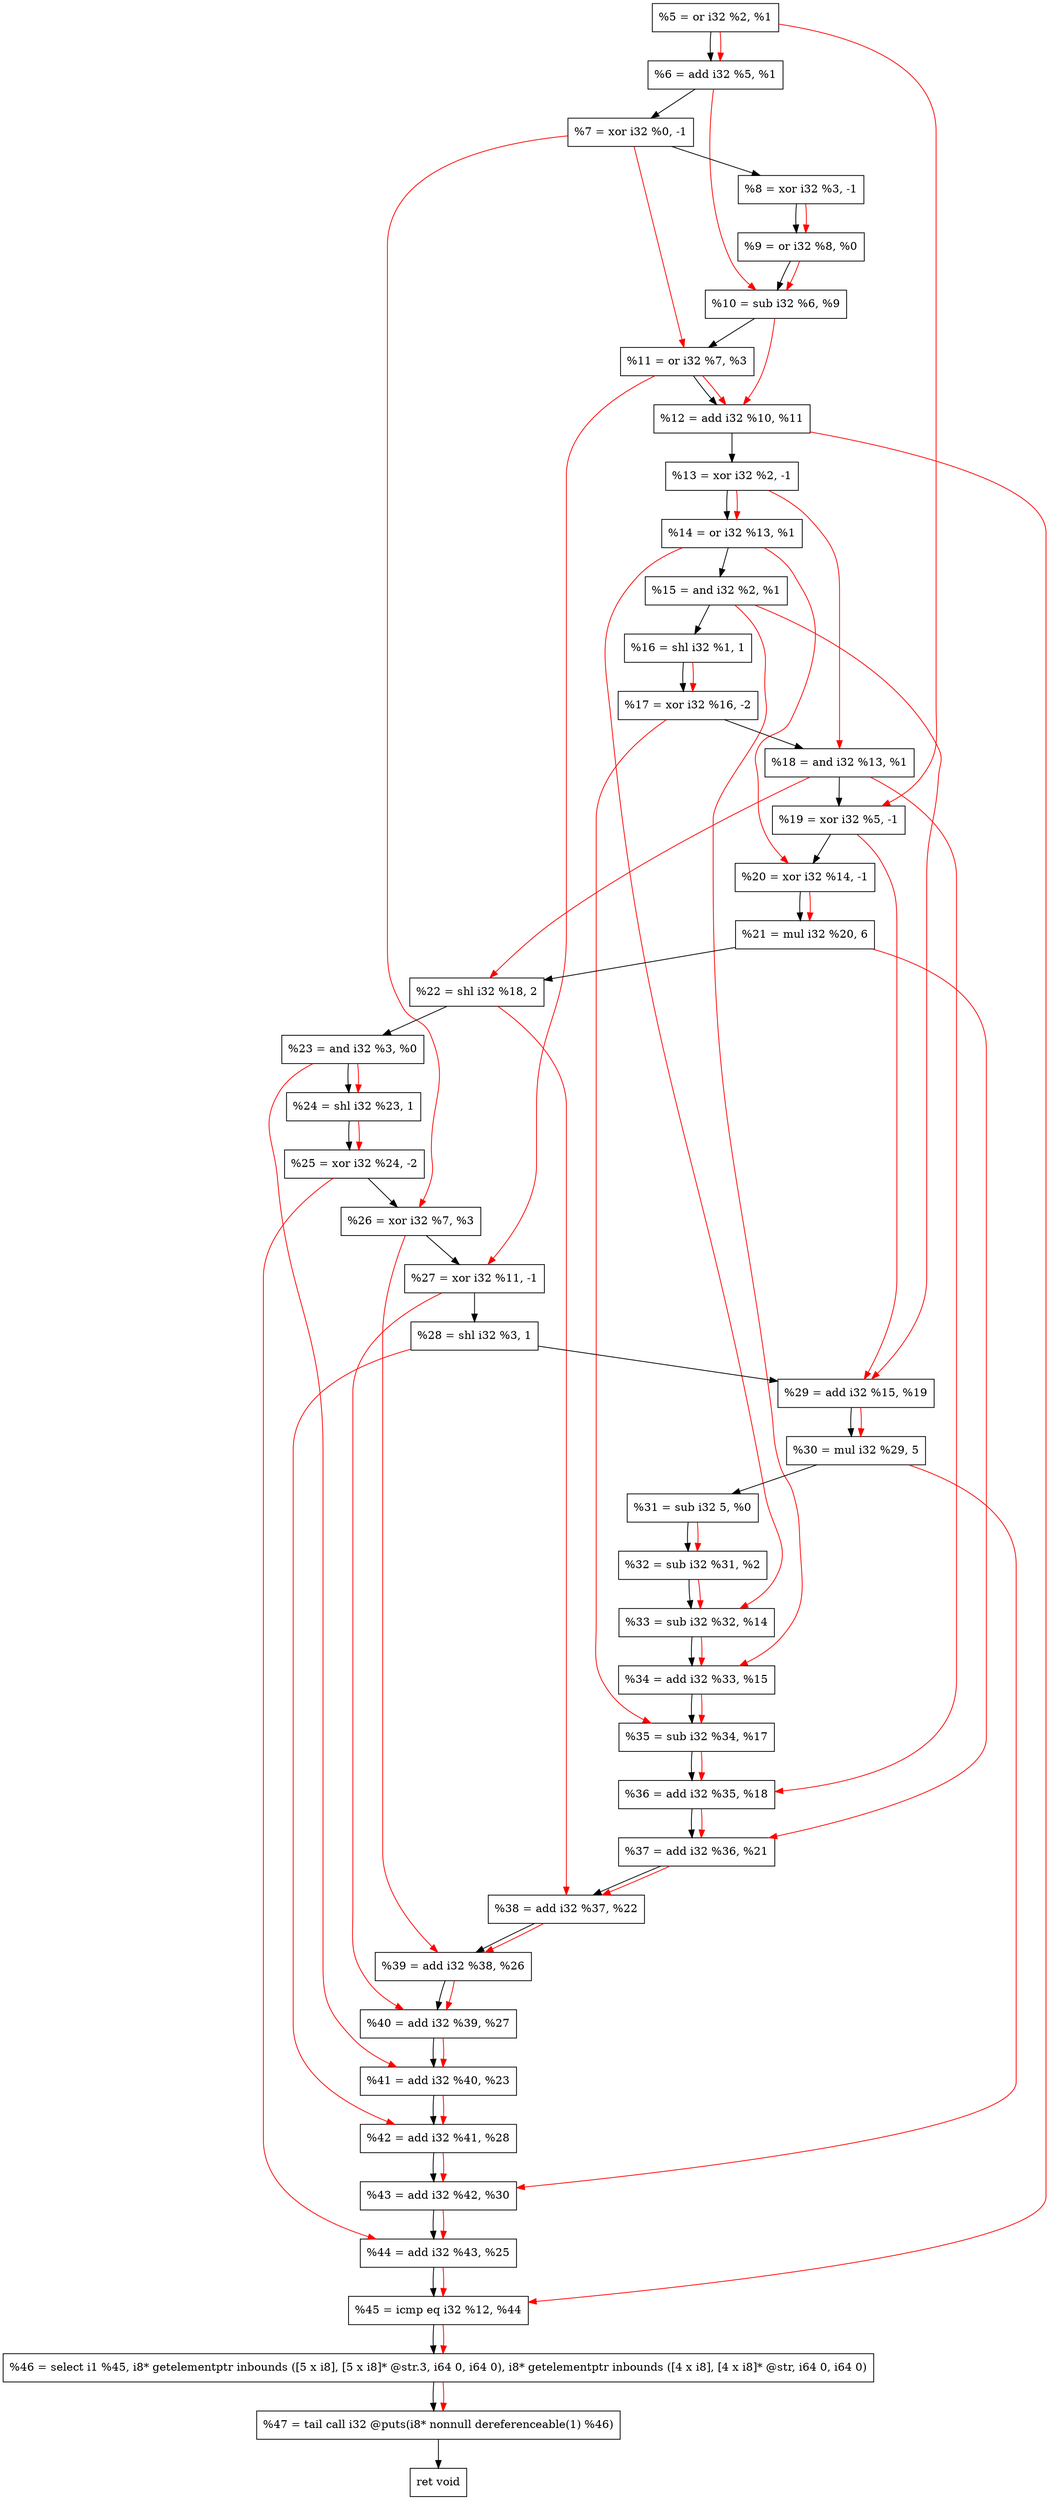 digraph "DFG for'crackme' function" {
	Node0x1158b40[shape=record, label="  %5 = or i32 %2, %1"];
	Node0x1158bb0[shape=record, label="  %6 = add i32 %5, %1"];
	Node0x1159230[shape=record, label="  %7 = xor i32 %0, -1"];
	Node0x11592a0[shape=record, label="  %8 = xor i32 %3, -1"];
	Node0x1159310[shape=record, label="  %9 = or i32 %8, %0"];
	Node0x1159380[shape=record, label="  %10 = sub i32 %6, %9"];
	Node0x11593f0[shape=record, label="  %11 = or i32 %7, %3"];
	Node0x1159460[shape=record, label="  %12 = add i32 %10, %11"];
	Node0x11594d0[shape=record, label="  %13 = xor i32 %2, -1"];
	Node0x1159540[shape=record, label="  %14 = or i32 %13, %1"];
	Node0x11595b0[shape=record, label="  %15 = and i32 %2, %1"];
	Node0x1159650[shape=record, label="  %16 = shl i32 %1, 1"];
	Node0x11596f0[shape=record, label="  %17 = xor i32 %16, -2"];
	Node0x1159760[shape=record, label="  %18 = and i32 %13, %1"];
	Node0x11597d0[shape=record, label="  %19 = xor i32 %5, -1"];
	Node0x1159840[shape=record, label="  %20 = xor i32 %14, -1"];
	Node0x11598e0[shape=record, label="  %21 = mul i32 %20, 6"];
	Node0x1159980[shape=record, label="  %22 = shl i32 %18, 2"];
	Node0x11599f0[shape=record, label="  %23 = and i32 %3, %0"];
	Node0x1159a60[shape=record, label="  %24 = shl i32 %23, 1"];
	Node0x1159ad0[shape=record, label="  %25 = xor i32 %24, -2"];
	Node0x1159b40[shape=record, label="  %26 = xor i32 %7, %3"];
	Node0x1159bb0[shape=record, label="  %27 = xor i32 %11, -1"];
	Node0x1159c20[shape=record, label="  %28 = shl i32 %3, 1"];
	Node0x1159c90[shape=record, label="  %29 = add i32 %15, %19"];
	Node0x1159d30[shape=record, label="  %30 = mul i32 %29, 5"];
	Node0x1159da0[shape=record, label="  %31 = sub i32 5, %0"];
	Node0x1159e10[shape=record, label="  %32 = sub i32 %31, %2"];
	Node0x115a090[shape=record, label="  %33 = sub i32 %32, %14"];
	Node0x115a100[shape=record, label="  %34 = add i32 %33, %15"];
	Node0x115a170[shape=record, label="  %35 = sub i32 %34, %17"];
	Node0x115a1e0[shape=record, label="  %36 = add i32 %35, %18"];
	Node0x115a250[shape=record, label="  %37 = add i32 %36, %21"];
	Node0x115a2c0[shape=record, label="  %38 = add i32 %37, %22"];
	Node0x115a330[shape=record, label="  %39 = add i32 %38, %26"];
	Node0x115a3a0[shape=record, label="  %40 = add i32 %39, %27"];
	Node0x115a410[shape=record, label="  %41 = add i32 %40, %23"];
	Node0x115a480[shape=record, label="  %42 = add i32 %41, %28"];
	Node0x115a4f0[shape=record, label="  %43 = add i32 %42, %30"];
	Node0x115a560[shape=record, label="  %44 = add i32 %43, %25"];
	Node0x115a5d0[shape=record, label="  %45 = icmp eq i32 %12, %44"];
	Node0x10f9268[shape=record, label="  %46 = select i1 %45, i8* getelementptr inbounds ([5 x i8], [5 x i8]* @str.3, i64 0, i64 0), i8* getelementptr inbounds ([4 x i8], [4 x i8]* @str, i64 0, i64 0)"];
	Node0x115aa70[shape=record, label="  %47 = tail call i32 @puts(i8* nonnull dereferenceable(1) %46)"];
	Node0x115aac0[shape=record, label="  ret void"];
	Node0x1158b40 -> Node0x1158bb0;
	Node0x1158bb0 -> Node0x1159230;
	Node0x1159230 -> Node0x11592a0;
	Node0x11592a0 -> Node0x1159310;
	Node0x1159310 -> Node0x1159380;
	Node0x1159380 -> Node0x11593f0;
	Node0x11593f0 -> Node0x1159460;
	Node0x1159460 -> Node0x11594d0;
	Node0x11594d0 -> Node0x1159540;
	Node0x1159540 -> Node0x11595b0;
	Node0x11595b0 -> Node0x1159650;
	Node0x1159650 -> Node0x11596f0;
	Node0x11596f0 -> Node0x1159760;
	Node0x1159760 -> Node0x11597d0;
	Node0x11597d0 -> Node0x1159840;
	Node0x1159840 -> Node0x11598e0;
	Node0x11598e0 -> Node0x1159980;
	Node0x1159980 -> Node0x11599f0;
	Node0x11599f0 -> Node0x1159a60;
	Node0x1159a60 -> Node0x1159ad0;
	Node0x1159ad0 -> Node0x1159b40;
	Node0x1159b40 -> Node0x1159bb0;
	Node0x1159bb0 -> Node0x1159c20;
	Node0x1159c20 -> Node0x1159c90;
	Node0x1159c90 -> Node0x1159d30;
	Node0x1159d30 -> Node0x1159da0;
	Node0x1159da0 -> Node0x1159e10;
	Node0x1159e10 -> Node0x115a090;
	Node0x115a090 -> Node0x115a100;
	Node0x115a100 -> Node0x115a170;
	Node0x115a170 -> Node0x115a1e0;
	Node0x115a1e0 -> Node0x115a250;
	Node0x115a250 -> Node0x115a2c0;
	Node0x115a2c0 -> Node0x115a330;
	Node0x115a330 -> Node0x115a3a0;
	Node0x115a3a0 -> Node0x115a410;
	Node0x115a410 -> Node0x115a480;
	Node0x115a480 -> Node0x115a4f0;
	Node0x115a4f0 -> Node0x115a560;
	Node0x115a560 -> Node0x115a5d0;
	Node0x115a5d0 -> Node0x10f9268;
	Node0x10f9268 -> Node0x115aa70;
	Node0x115aa70 -> Node0x115aac0;
edge [color=red]
	Node0x1158b40 -> Node0x1158bb0;
	Node0x11592a0 -> Node0x1159310;
	Node0x1158bb0 -> Node0x1159380;
	Node0x1159310 -> Node0x1159380;
	Node0x1159230 -> Node0x11593f0;
	Node0x1159380 -> Node0x1159460;
	Node0x11593f0 -> Node0x1159460;
	Node0x11594d0 -> Node0x1159540;
	Node0x1159650 -> Node0x11596f0;
	Node0x11594d0 -> Node0x1159760;
	Node0x1158b40 -> Node0x11597d0;
	Node0x1159540 -> Node0x1159840;
	Node0x1159840 -> Node0x11598e0;
	Node0x1159760 -> Node0x1159980;
	Node0x11599f0 -> Node0x1159a60;
	Node0x1159a60 -> Node0x1159ad0;
	Node0x1159230 -> Node0x1159b40;
	Node0x11593f0 -> Node0x1159bb0;
	Node0x11595b0 -> Node0x1159c90;
	Node0x11597d0 -> Node0x1159c90;
	Node0x1159c90 -> Node0x1159d30;
	Node0x1159da0 -> Node0x1159e10;
	Node0x1159e10 -> Node0x115a090;
	Node0x1159540 -> Node0x115a090;
	Node0x115a090 -> Node0x115a100;
	Node0x11595b0 -> Node0x115a100;
	Node0x115a100 -> Node0x115a170;
	Node0x11596f0 -> Node0x115a170;
	Node0x115a170 -> Node0x115a1e0;
	Node0x1159760 -> Node0x115a1e0;
	Node0x115a1e0 -> Node0x115a250;
	Node0x11598e0 -> Node0x115a250;
	Node0x115a250 -> Node0x115a2c0;
	Node0x1159980 -> Node0x115a2c0;
	Node0x115a2c0 -> Node0x115a330;
	Node0x1159b40 -> Node0x115a330;
	Node0x115a330 -> Node0x115a3a0;
	Node0x1159bb0 -> Node0x115a3a0;
	Node0x115a3a0 -> Node0x115a410;
	Node0x11599f0 -> Node0x115a410;
	Node0x115a410 -> Node0x115a480;
	Node0x1159c20 -> Node0x115a480;
	Node0x115a480 -> Node0x115a4f0;
	Node0x1159d30 -> Node0x115a4f0;
	Node0x115a4f0 -> Node0x115a560;
	Node0x1159ad0 -> Node0x115a560;
	Node0x1159460 -> Node0x115a5d0;
	Node0x115a560 -> Node0x115a5d0;
	Node0x115a5d0 -> Node0x10f9268;
	Node0x10f9268 -> Node0x115aa70;
}

